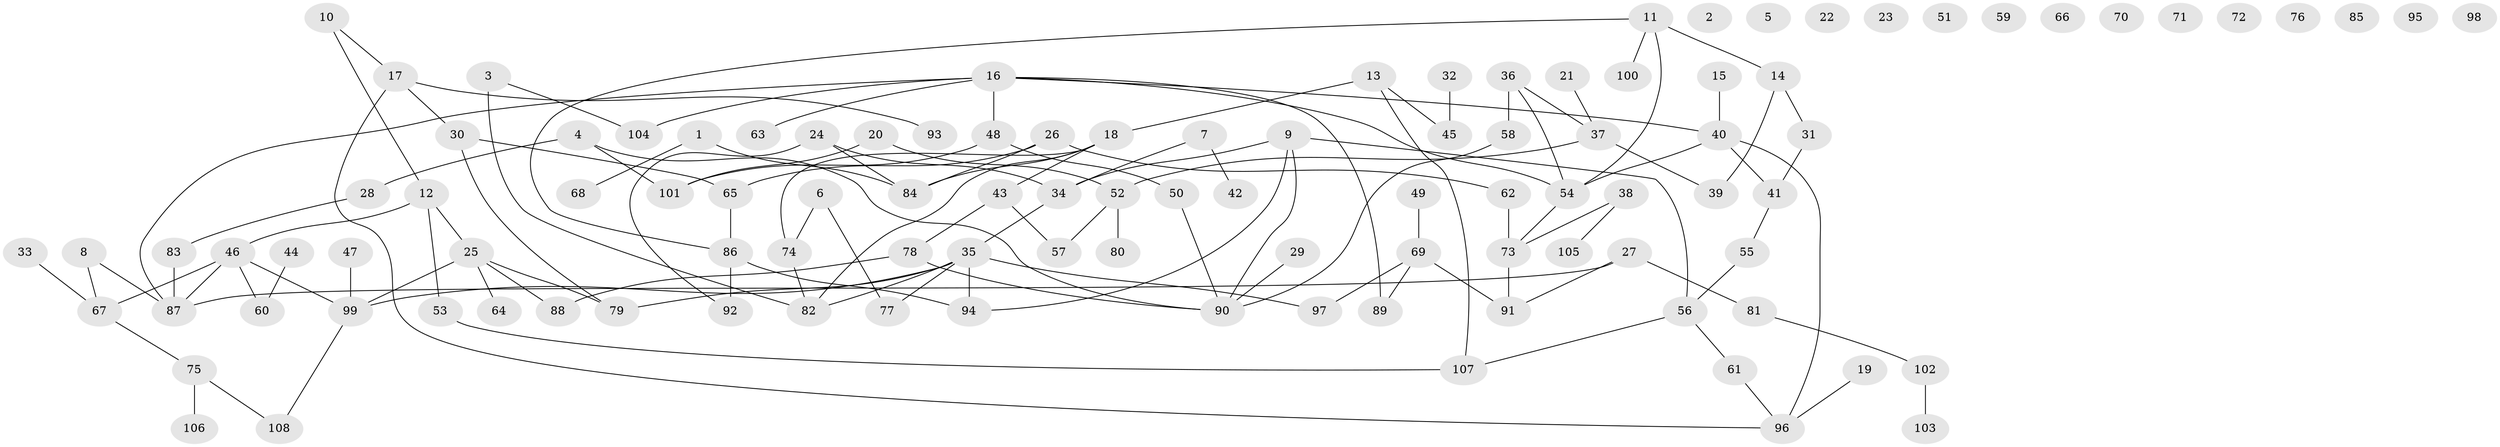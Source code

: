 // coarse degree distribution, {4: 0.1568627450980392, 3: 0.29411764705882354, 5: 0.11764705882352941, 6: 0.0196078431372549, 7: 0.0784313725490196, 2: 0.19607843137254902, 1: 0.13725490196078433}
// Generated by graph-tools (version 1.1) at 2025/47/03/04/25 22:47:53]
// undirected, 108 vertices, 127 edges
graph export_dot {
  node [color=gray90,style=filled];
  1;
  2;
  3;
  4;
  5;
  6;
  7;
  8;
  9;
  10;
  11;
  12;
  13;
  14;
  15;
  16;
  17;
  18;
  19;
  20;
  21;
  22;
  23;
  24;
  25;
  26;
  27;
  28;
  29;
  30;
  31;
  32;
  33;
  34;
  35;
  36;
  37;
  38;
  39;
  40;
  41;
  42;
  43;
  44;
  45;
  46;
  47;
  48;
  49;
  50;
  51;
  52;
  53;
  54;
  55;
  56;
  57;
  58;
  59;
  60;
  61;
  62;
  63;
  64;
  65;
  66;
  67;
  68;
  69;
  70;
  71;
  72;
  73;
  74;
  75;
  76;
  77;
  78;
  79;
  80;
  81;
  82;
  83;
  84;
  85;
  86;
  87;
  88;
  89;
  90;
  91;
  92;
  93;
  94;
  95;
  96;
  97;
  98;
  99;
  100;
  101;
  102;
  103;
  104;
  105;
  106;
  107;
  108;
  1 -- 68;
  1 -- 84;
  3 -- 82;
  3 -- 104;
  4 -- 28;
  4 -- 90;
  4 -- 101;
  6 -- 74;
  6 -- 77;
  7 -- 34;
  7 -- 42;
  8 -- 67;
  8 -- 87;
  9 -- 34;
  9 -- 56;
  9 -- 90;
  9 -- 94;
  10 -- 12;
  10 -- 17;
  11 -- 14;
  11 -- 54;
  11 -- 86;
  11 -- 100;
  12 -- 25;
  12 -- 46;
  12 -- 53;
  13 -- 18;
  13 -- 45;
  13 -- 107;
  14 -- 31;
  14 -- 39;
  15 -- 40;
  16 -- 40;
  16 -- 48;
  16 -- 54;
  16 -- 63;
  16 -- 87;
  16 -- 89;
  16 -- 104;
  17 -- 30;
  17 -- 93;
  17 -- 96;
  18 -- 43;
  18 -- 74;
  18 -- 82;
  18 -- 84;
  19 -- 96;
  20 -- 52;
  20 -- 101;
  21 -- 37;
  24 -- 34;
  24 -- 84;
  24 -- 92;
  25 -- 64;
  25 -- 79;
  25 -- 88;
  25 -- 99;
  26 -- 62;
  26 -- 65;
  26 -- 84;
  27 -- 81;
  27 -- 87;
  27 -- 91;
  28 -- 83;
  29 -- 90;
  30 -- 65;
  30 -- 79;
  31 -- 41;
  32 -- 45;
  33 -- 67;
  34 -- 35;
  35 -- 77;
  35 -- 79;
  35 -- 82;
  35 -- 94;
  35 -- 97;
  35 -- 99;
  36 -- 37;
  36 -- 54;
  36 -- 58;
  37 -- 39;
  37 -- 52;
  38 -- 73;
  38 -- 105;
  40 -- 41;
  40 -- 54;
  40 -- 96;
  41 -- 55;
  43 -- 57;
  43 -- 78;
  44 -- 60;
  46 -- 60;
  46 -- 67;
  46 -- 87;
  46 -- 99;
  47 -- 99;
  48 -- 50;
  48 -- 101;
  49 -- 69;
  50 -- 90;
  52 -- 57;
  52 -- 80;
  53 -- 107;
  54 -- 73;
  55 -- 56;
  56 -- 61;
  56 -- 107;
  58 -- 90;
  61 -- 96;
  62 -- 73;
  65 -- 86;
  67 -- 75;
  69 -- 89;
  69 -- 91;
  69 -- 97;
  73 -- 91;
  74 -- 82;
  75 -- 106;
  75 -- 108;
  78 -- 88;
  78 -- 90;
  81 -- 102;
  83 -- 87;
  86 -- 92;
  86 -- 94;
  99 -- 108;
  102 -- 103;
}
